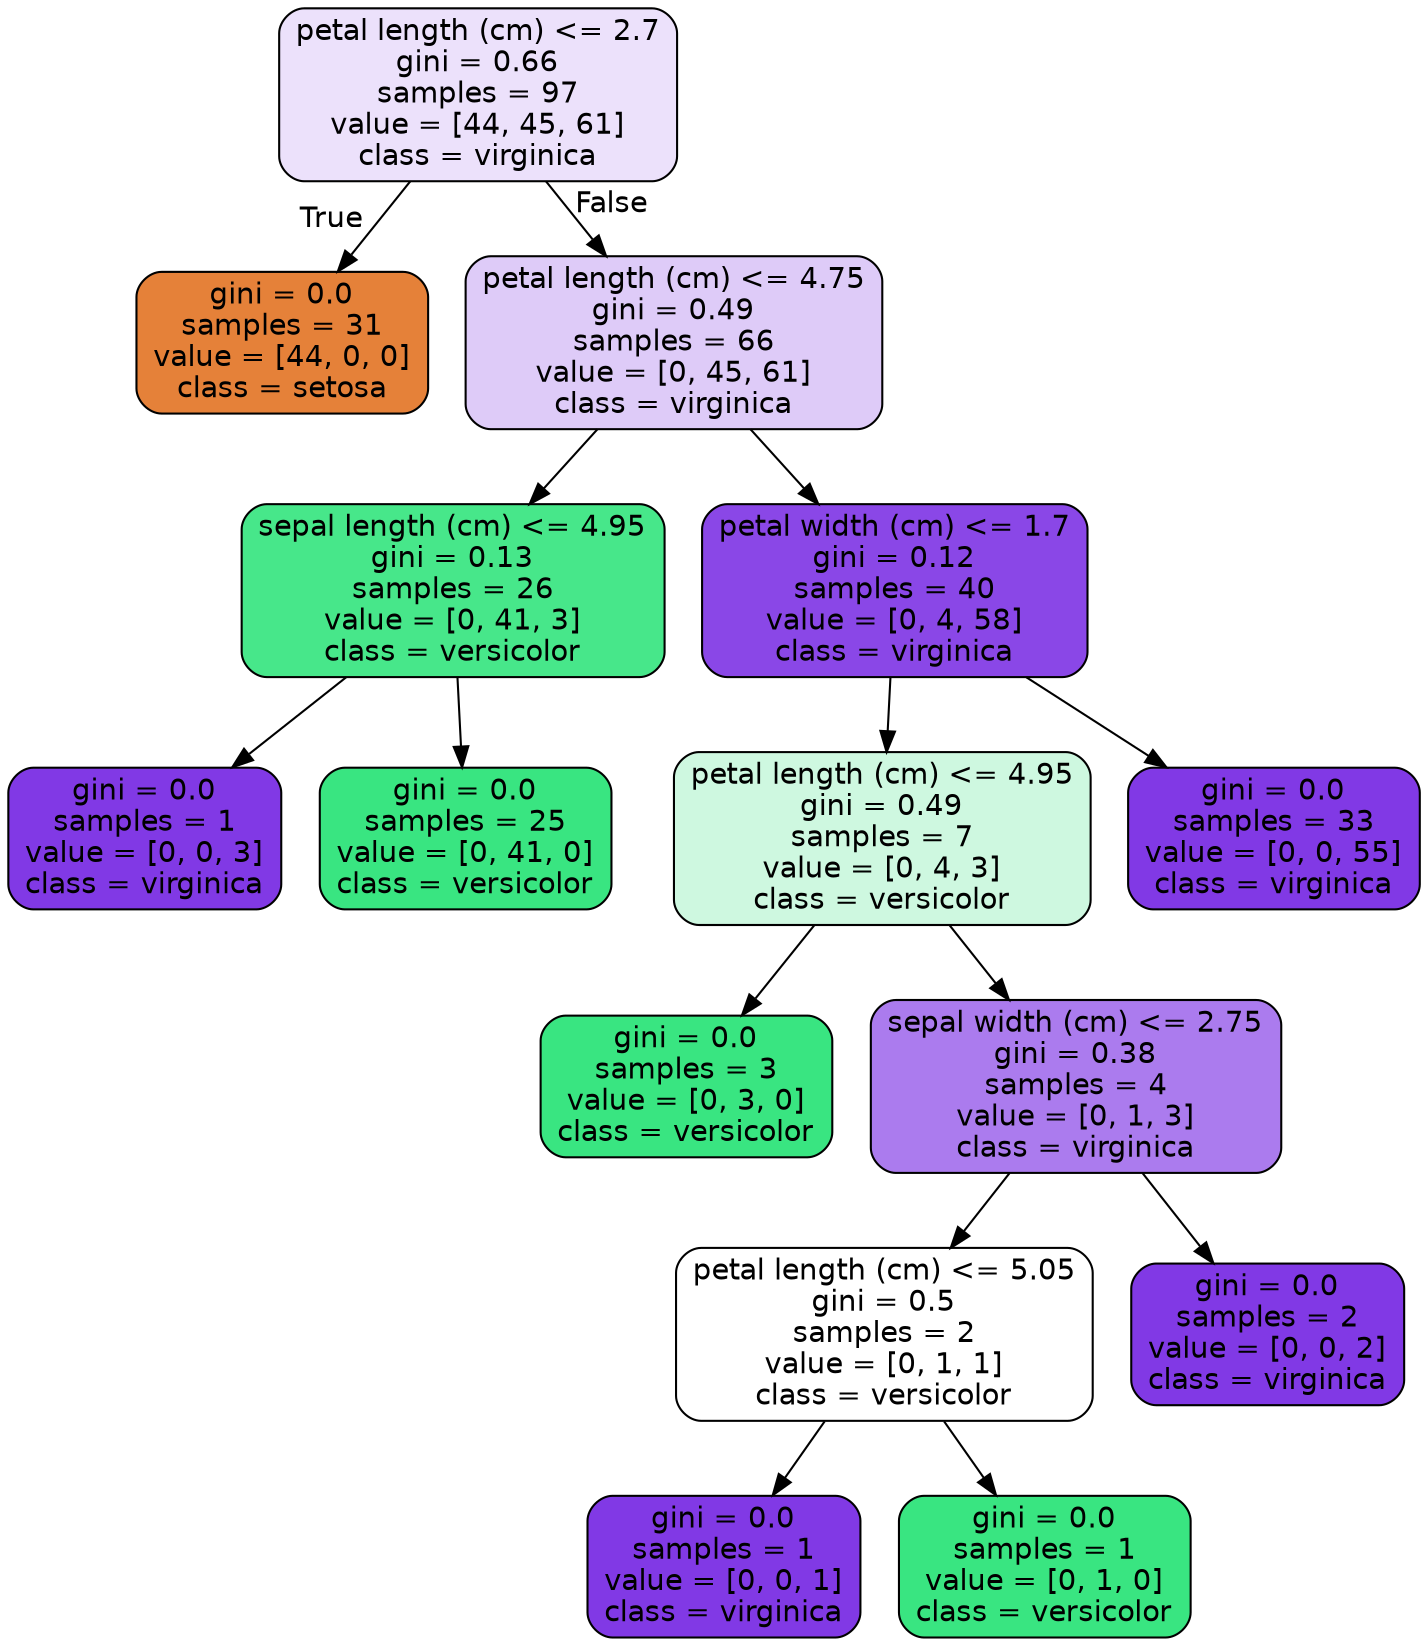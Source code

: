 digraph Tree {
node [shape=box, style="filled, rounded", color="black", fontname=helvetica] ;
edge [fontname=helvetica] ;
0 [label="petal length (cm) <= 2.7\ngini = 0.66\nsamples = 97\nvalue = [44, 45, 61]\nclass = virginica", fillcolor="#ece1fb"] ;
1 [label="gini = 0.0\nsamples = 31\nvalue = [44, 0, 0]\nclass = setosa", fillcolor="#e58139"] ;
0 -> 1 [labeldistance=2.5, labelangle=45, headlabel="True"] ;
2 [label="petal length (cm) <= 4.75\ngini = 0.49\nsamples = 66\nvalue = [0, 45, 61]\nclass = virginica", fillcolor="#decbf8"] ;
0 -> 2 [labeldistance=2.5, labelangle=-45, headlabel="False"] ;
3 [label="sepal length (cm) <= 4.95\ngini = 0.13\nsamples = 26\nvalue = [0, 41, 3]\nclass = versicolor", fillcolor="#47e78a"] ;
2 -> 3 ;
4 [label="gini = 0.0\nsamples = 1\nvalue = [0, 0, 3]\nclass = virginica", fillcolor="#8139e5"] ;
3 -> 4 ;
5 [label="gini = 0.0\nsamples = 25\nvalue = [0, 41, 0]\nclass = versicolor", fillcolor="#39e581"] ;
3 -> 5 ;
6 [label="petal width (cm) <= 1.7\ngini = 0.12\nsamples = 40\nvalue = [0, 4, 58]\nclass = virginica", fillcolor="#8a47e7"] ;
2 -> 6 ;
7 [label="petal length (cm) <= 4.95\ngini = 0.49\nsamples = 7\nvalue = [0, 4, 3]\nclass = versicolor", fillcolor="#cef8e0"] ;
6 -> 7 ;
8 [label="gini = 0.0\nsamples = 3\nvalue = [0, 3, 0]\nclass = versicolor", fillcolor="#39e581"] ;
7 -> 8 ;
9 [label="sepal width (cm) <= 2.75\ngini = 0.38\nsamples = 4\nvalue = [0, 1, 3]\nclass = virginica", fillcolor="#ab7bee"] ;
7 -> 9 ;
10 [label="petal length (cm) <= 5.05\ngini = 0.5\nsamples = 2\nvalue = [0, 1, 1]\nclass = versicolor", fillcolor="#ffffff"] ;
9 -> 10 ;
11 [label="gini = 0.0\nsamples = 1\nvalue = [0, 0, 1]\nclass = virginica", fillcolor="#8139e5"] ;
10 -> 11 ;
12 [label="gini = 0.0\nsamples = 1\nvalue = [0, 1, 0]\nclass = versicolor", fillcolor="#39e581"] ;
10 -> 12 ;
13 [label="gini = 0.0\nsamples = 2\nvalue = [0, 0, 2]\nclass = virginica", fillcolor="#8139e5"] ;
9 -> 13 ;
14 [label="gini = 0.0\nsamples = 33\nvalue = [0, 0, 55]\nclass = virginica", fillcolor="#8139e5"] ;
6 -> 14 ;
}